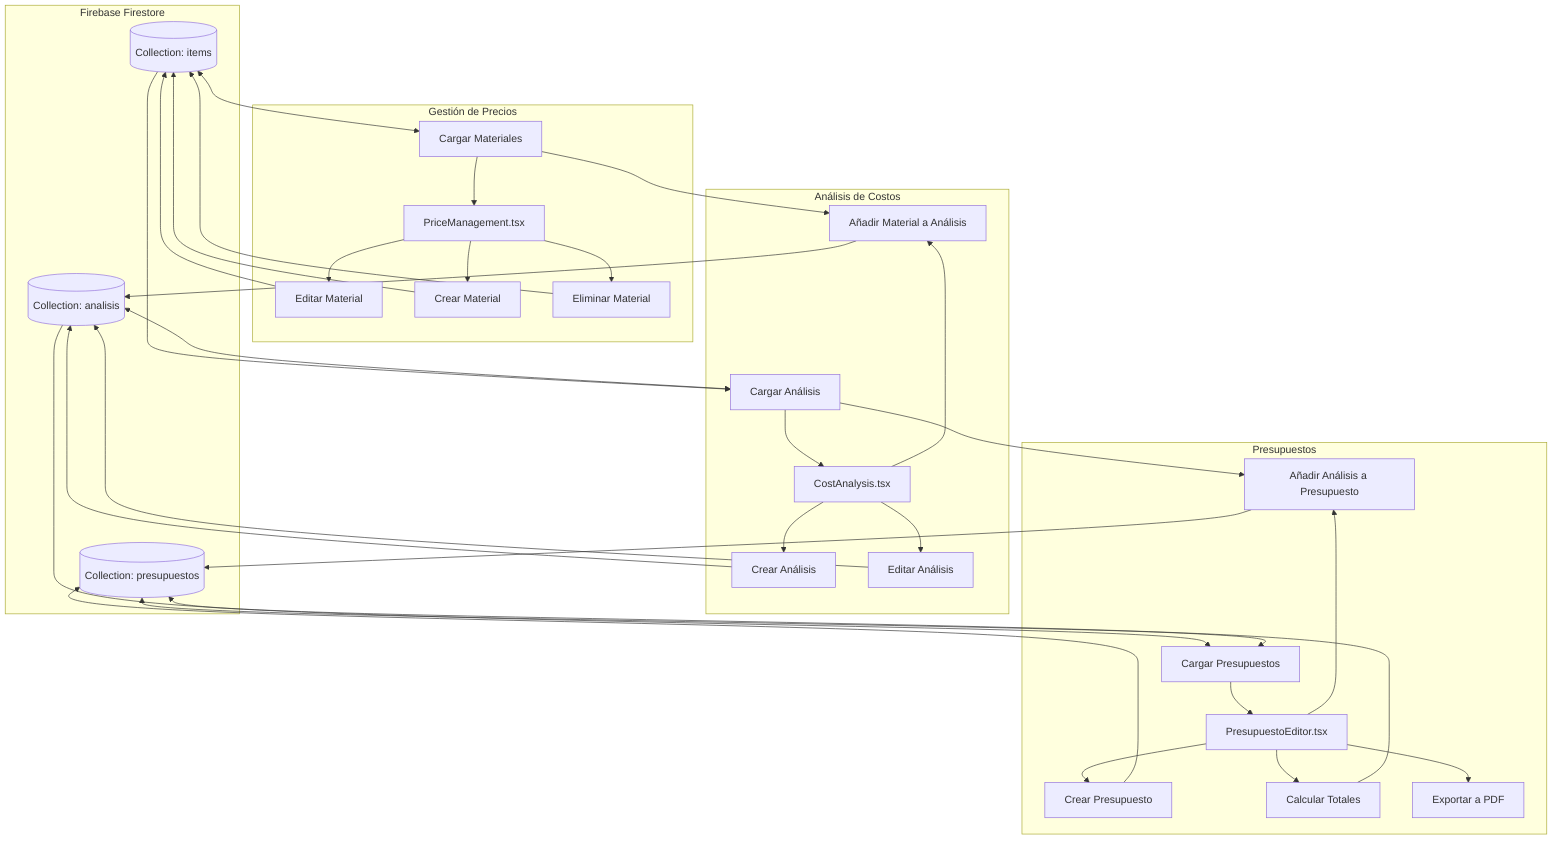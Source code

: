 flowchart TD
    subgraph "Firebase Firestore"
        direction TB
        DB_materials[("Collection: items")]
        DB_analysis[("Collection: analisis")]
        DB_budget[("Collection: presupuestos")]
    end
    
    subgraph "Gestión de Precios"
        PM[PriceManagement.tsx]
        loadMaterials[Cargar Materiales]
        editMaterial[Editar Material]
        createMaterial[Crear Material]
        deleteMaterial[Eliminar Material]
    end
    
    subgraph "Análisis de Costos"
        CA[CostAnalysis.tsx]
        loadAnalysis[Cargar Análisis]
        createAnalysis[Crear Análisis]
        editAnalysis[Editar Análisis]
        addItemToAnalysis[Añadir Material a Análisis]
    end
    
    subgraph "Presupuestos"
        BP[PresupuestoEditor.tsx]
        loadBudgets[Cargar Presupuestos]
        createBudget[Crear Presupuesto]
        addAnalysisToBudget[Añadir Análisis a Presupuesto]
        calculateTotal[Calcular Totales]
        exportPDF[Exportar a PDF]
    end

    %% Flujo de datos entre módulos y Firebase
    DB_materials <--> loadMaterials
    loadMaterials --> PM
    PM --> editMaterial & createMaterial & deleteMaterial
    editMaterial & createMaterial & deleteMaterial --> DB_materials
    
    DB_materials --> loadAnalysis
    DB_analysis <--> loadAnalysis
    loadAnalysis --> CA
    CA --> createAnalysis & editAnalysis & addItemToAnalysis
    createAnalysis & editAnalysis & addItemToAnalysis --> DB_analysis
    
    DB_analysis --> loadBudgets
    DB_budget <--> loadBudgets
    loadBudgets --> BP
    BP --> createBudget & addAnalysisToBudget & calculateTotal
    createBudget & addAnalysisToBudget & calculateTotal --> DB_budget
    
    BP --> exportPDF
    
    %% Conexiones cruzadas entre módulos
    loadMaterials --> addItemToAnalysis
    loadAnalysis --> addAnalysisToBudget